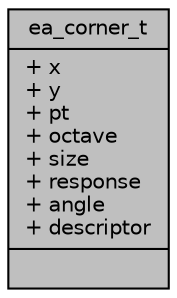 digraph "ea_corner_t"
{
 // INTERACTIVE_SVG=YES
 // LATEX_PDF_SIZE
  bgcolor="transparent";
  edge [fontname="Helvetica",fontsize="10",labelfontname="Helvetica",labelfontsize="10"];
  node [fontname="Helvetica",fontsize="10",shape=record];
  Node1 [label="{ea_corner_t\n|+ x\l+ y\l+ pt\l+ octave\l+ size\l+ response\l+ angle\l+ descriptor\l|}",height=0.2,width=0.4,color="black", fillcolor="grey75", style="filled", fontcolor="black",tooltip=" "];
}
